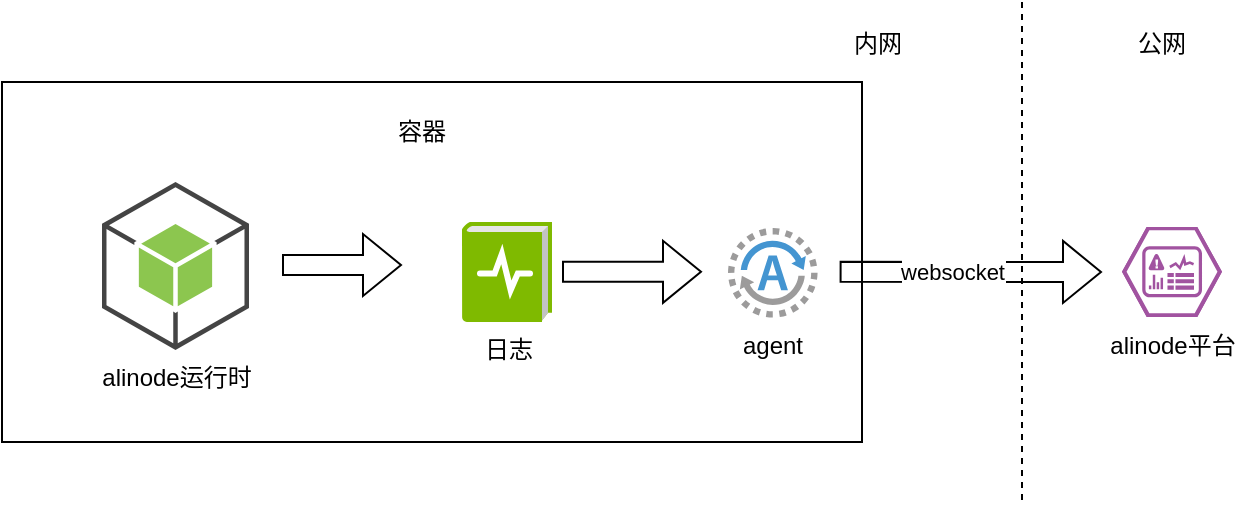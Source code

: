 <mxfile version="20.2.3" type="device"><diagram id="SZ_jKAIqYh2rmhhEcDSt" name="第 1 页"><mxGraphModel dx="782" dy="549" grid="1" gridSize="10" guides="1" tooltips="1" connect="1" arrows="1" fold="1" page="1" pageScale="1" pageWidth="827" pageHeight="1169" math="0" shadow="0"><root><mxCell id="0"/><mxCell id="1" parent="0"/><mxCell id="8zVMVConYaWF2Bi9lpCc-9" value="" style="rounded=0;whiteSpace=wrap;html=1;" vertex="1" parent="1"><mxGeometry x="50" y="80" width="430" height="180" as="geometry"/></mxCell><mxCell id="8zVMVConYaWF2Bi9lpCc-1" value="alinode运行时" style="outlineConnect=0;dashed=0;verticalLabelPosition=bottom;verticalAlign=top;align=center;html=1;shape=mxgraph.aws3.android;fillColor=#8CC64F;gradientColor=none;" vertex="1" parent="1"><mxGeometry x="100" y="130" width="73.5" height="84" as="geometry"/></mxCell><mxCell id="8zVMVConYaWF2Bi9lpCc-3" value="日志" style="sketch=0;aspect=fixed;html=1;points=[];align=center;image;fontSize=12;image=img/lib/mscae/LogDiagnostics.svg;" vertex="1" parent="1"><mxGeometry x="280" y="150" width="45" height="50" as="geometry"/></mxCell><mxCell id="8zVMVConYaWF2Bi9lpCc-4" value="" style="shape=flexArrow;endArrow=classic;html=1;rounded=0;" edge="1" parent="1"><mxGeometry width="50" height="50" relative="1" as="geometry"><mxPoint x="190" y="171.5" as="sourcePoint"/><mxPoint x="250" y="171.5" as="targetPoint"/></mxGeometry></mxCell><mxCell id="8zVMVConYaWF2Bi9lpCc-5" value="agent" style="shadow=0;dashed=0;html=1;strokeColor=none;fillColor=#4495D1;labelPosition=center;verticalLabelPosition=bottom;verticalAlign=top;align=center;outlineConnect=0;shape=mxgraph.veeam.2d.agent;pointerEvents=1;" vertex="1" parent="1"><mxGeometry x="413" y="153" width="44.8" height="44.8" as="geometry"/></mxCell><mxCell id="8zVMVConYaWF2Bi9lpCc-6" value="" style="shape=flexArrow;endArrow=classic;html=1;rounded=0;" edge="1" parent="1"><mxGeometry width="50" height="50" relative="1" as="geometry"><mxPoint x="330" y="174.9" as="sourcePoint"/><mxPoint x="400" y="174.9" as="targetPoint"/></mxGeometry></mxCell><mxCell id="8zVMVConYaWF2Bi9lpCc-7" value="alinode平台" style="verticalLabelPosition=bottom;sketch=0;html=1;fillColor=#A153A0;strokeColor=#ffffff;verticalAlign=top;align=center;points=[[0,0.5,0],[0.125,0.25,0],[0.25,0,0],[0.5,0,0],[0.75,0,0],[0.875,0.25,0],[1,0.5,0],[0.875,0.75,0],[0.75,1,0],[0.5,1,0],[0.125,0.75,0]];pointerEvents=1;shape=mxgraph.cisco_safe.compositeIcon;bgIcon=mxgraph.cisco_safe.design.blank_device;resIcon=mxgraph.cisco_safe.design.mgmt_console_2;" vertex="1" parent="1"><mxGeometry x="610" y="152.5" width="50" height="45" as="geometry"/></mxCell><mxCell id="8zVMVConYaWF2Bi9lpCc-8" value="" style="shape=flexArrow;endArrow=classic;html=1;rounded=0;" edge="1" parent="1"><mxGeometry width="50" height="50" relative="1" as="geometry"><mxPoint x="468.8" y="174.9" as="sourcePoint"/><mxPoint x="600" y="175" as="targetPoint"/></mxGeometry></mxCell><mxCell id="8zVMVConYaWF2Bi9lpCc-12" value="websocket" style="edgeLabel;html=1;align=center;verticalAlign=middle;resizable=0;points=[];" vertex="1" connectable="0" parent="8zVMVConYaWF2Bi9lpCc-8"><mxGeometry x="-0.373" relative="1" as="geometry"><mxPoint x="15" as="offset"/></mxGeometry></mxCell><mxCell id="8zVMVConYaWF2Bi9lpCc-10" value="容器" style="text;html=1;strokeColor=none;fillColor=none;align=center;verticalAlign=middle;whiteSpace=wrap;rounded=0;" vertex="1" parent="1"><mxGeometry x="230" y="90" width="60" height="30" as="geometry"/></mxCell><mxCell id="8zVMVConYaWF2Bi9lpCc-11" value="" style="endArrow=none;html=1;rounded=0;dashed=1;" edge="1" parent="1"><mxGeometry width="50" height="50" relative="1" as="geometry"><mxPoint x="560" y="40" as="sourcePoint"/><mxPoint x="560" y="290" as="targetPoint"/></mxGeometry></mxCell><mxCell id="8zVMVConYaWF2Bi9lpCc-13" value="公网" style="text;html=1;strokeColor=none;fillColor=none;align=center;verticalAlign=middle;whiteSpace=wrap;rounded=0;" vertex="1" parent="1"><mxGeometry x="600" y="46" width="60" height="30" as="geometry"/></mxCell><mxCell id="8zVMVConYaWF2Bi9lpCc-14" value="内网" style="text;html=1;strokeColor=none;fillColor=none;align=center;verticalAlign=middle;whiteSpace=wrap;rounded=0;" vertex="1" parent="1"><mxGeometry x="457.8" y="46" width="60" height="30" as="geometry"/></mxCell></root></mxGraphModel></diagram></mxfile>